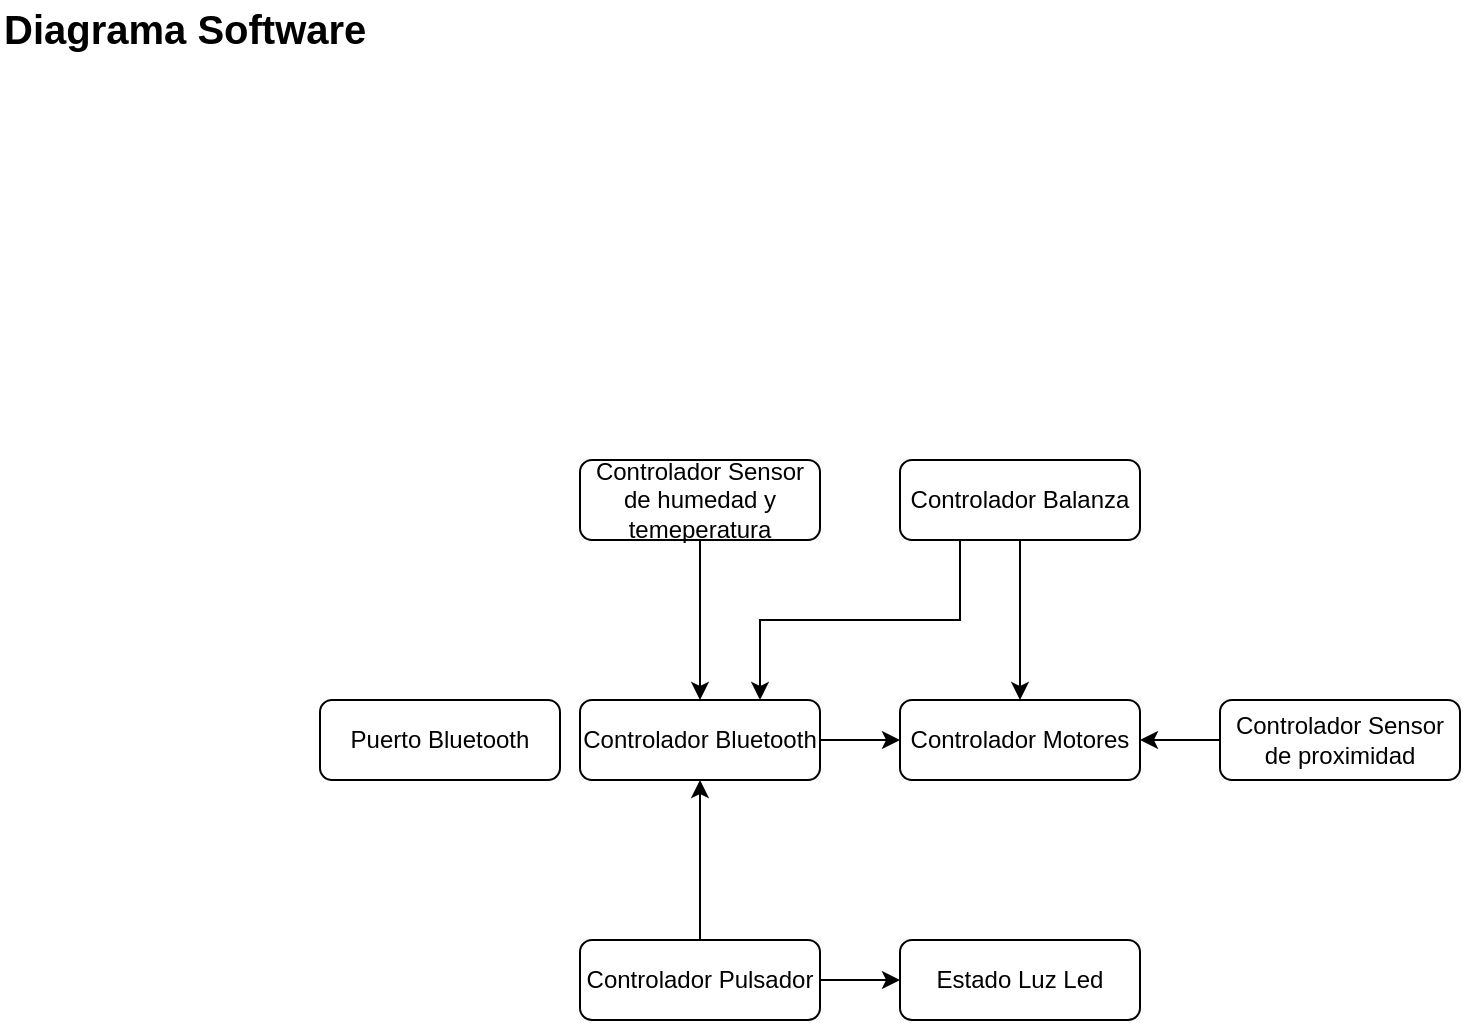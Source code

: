 <mxfile version="10.6.8" type="device"><diagram id="HATcN9iNYo2sIUN5zzX2" name="Página-1"><mxGraphModel dx="1074" dy="484" grid="1" gridSize="10" guides="1" tooltips="1" connect="1" arrows="1" fold="1" page="1" pageScale="1" pageWidth="827" pageHeight="1169" math="0" shadow="0"><root><mxCell id="0"/><mxCell id="1" parent="0"/><mxCell id="ciuTdQTVXY5eTaxED4Si-30" value="Diagrama Software" style="text;html=1;resizable=0;points=[];autosize=1;align=left;verticalAlign=top;spacingTop=-4;fontSize=20;fontStyle=1" parent="1" vertex="1"><mxGeometry x="10" y="10" width="190" height="30" as="geometry"/></mxCell><mxCell id="PvWiB-ow_6Wo4g3hvNpm-22" style="edgeStyle=orthogonalEdgeStyle;rounded=0;orthogonalLoop=1;jettySize=auto;html=1;exitX=1;exitY=0.5;exitDx=0;exitDy=0;entryX=0;entryY=0.5;entryDx=0;entryDy=0;startArrow=none;startFill=0;" parent="1" source="PvWiB-ow_6Wo4g3hvNpm-3" edge="1"><mxGeometry relative="1" as="geometry"><mxPoint x="460" y="380" as="targetPoint"/></mxGeometry></mxCell><mxCell id="PvWiB-ow_6Wo4g3hvNpm-3" value="Controlador Bluetooth" style="rounded=1;whiteSpace=wrap;html=1;" parent="1" vertex="1"><mxGeometry x="300" y="360" width="120" height="40" as="geometry"/></mxCell><mxCell id="PvWiB-ow_6Wo4g3hvNpm-7" style="edgeStyle=orthogonalEdgeStyle;rounded=0;orthogonalLoop=1;jettySize=auto;html=1;exitX=0.5;exitY=0;exitDx=0;exitDy=0;entryX=0.5;entryY=1;entryDx=0;entryDy=0;" parent="1" source="PvWiB-ow_6Wo4g3hvNpm-4" target="PvWiB-ow_6Wo4g3hvNpm-3" edge="1"><mxGeometry relative="1" as="geometry"/></mxCell><mxCell id="PvWiB-ow_6Wo4g3hvNpm-27" style="edgeStyle=orthogonalEdgeStyle;rounded=0;orthogonalLoop=1;jettySize=auto;html=1;exitX=1;exitY=0.5;exitDx=0;exitDy=0;entryX=0;entryY=0.5;entryDx=0;entryDy=0;startArrow=none;startFill=0;" parent="1" source="PvWiB-ow_6Wo4g3hvNpm-4" target="PvWiB-ow_6Wo4g3hvNpm-5" edge="1"><mxGeometry relative="1" as="geometry"/></mxCell><mxCell id="PvWiB-ow_6Wo4g3hvNpm-4" value="Controlador Pulsador" style="rounded=1;whiteSpace=wrap;html=1;" parent="1" vertex="1"><mxGeometry x="300" y="480" width="120" height="40" as="geometry"/></mxCell><mxCell id="PvWiB-ow_6Wo4g3hvNpm-5" value="Estado Luz Led" style="rounded=1;whiteSpace=wrap;html=1;" parent="1" vertex="1"><mxGeometry x="460" y="480" width="120" height="40" as="geometry"/></mxCell><mxCell id="PvWiB-ow_6Wo4g3hvNpm-8" value="Controlador Motores" style="rounded=1;whiteSpace=wrap;html=1;" parent="1" vertex="1"><mxGeometry x="460" y="360" width="120" height="40" as="geometry"/></mxCell><mxCell id="zyixuMx8e9CJjsjMPeml-2" style="edgeStyle=orthogonalEdgeStyle;rounded=0;orthogonalLoop=1;jettySize=auto;html=1;exitX=0.25;exitY=1;exitDx=0;exitDy=0;entryX=0.75;entryY=0;entryDx=0;entryDy=0;" edge="1" parent="1" source="PvWiB-ow_6Wo4g3hvNpm-12" target="PvWiB-ow_6Wo4g3hvNpm-3"><mxGeometry relative="1" as="geometry"/></mxCell><mxCell id="zyixuMx8e9CJjsjMPeml-3" style="edgeStyle=orthogonalEdgeStyle;rounded=0;orthogonalLoop=1;jettySize=auto;html=1;exitX=0.5;exitY=1;exitDx=0;exitDy=0;entryX=0.5;entryY=0;entryDx=0;entryDy=0;" edge="1" parent="1" source="PvWiB-ow_6Wo4g3hvNpm-12" target="PvWiB-ow_6Wo4g3hvNpm-8"><mxGeometry relative="1" as="geometry"/></mxCell><mxCell id="PvWiB-ow_6Wo4g3hvNpm-12" value="Controlador Balanza" style="rounded=1;whiteSpace=wrap;html=1;" parent="1" vertex="1"><mxGeometry x="460" y="240" width="120" height="40" as="geometry"/></mxCell><mxCell id="PvWiB-ow_6Wo4g3hvNpm-26" style="edgeStyle=orthogonalEdgeStyle;rounded=0;orthogonalLoop=1;jettySize=auto;html=1;exitX=0.5;exitY=1;exitDx=0;exitDy=0;entryX=0.5;entryY=0;entryDx=0;entryDy=0;startArrow=none;startFill=0;" parent="1" source="PvWiB-ow_6Wo4g3hvNpm-25" target="PvWiB-ow_6Wo4g3hvNpm-3" edge="1"><mxGeometry relative="1" as="geometry"/></mxCell><mxCell id="PvWiB-ow_6Wo4g3hvNpm-25" value="Controlador Sensor de humedad y temeperatura" style="rounded=1;whiteSpace=wrap;html=1;" parent="1" vertex="1"><mxGeometry x="300" y="240" width="120" height="40" as="geometry"/></mxCell><mxCell id="zyixuMx8e9CJjsjMPeml-4" style="edgeStyle=orthogonalEdgeStyle;rounded=0;orthogonalLoop=1;jettySize=auto;html=1;exitX=0;exitY=0.5;exitDx=0;exitDy=0;entryX=1;entryY=0.5;entryDx=0;entryDy=0;" edge="1" parent="1" source="PvWiB-ow_6Wo4g3hvNpm-28" target="PvWiB-ow_6Wo4g3hvNpm-8"><mxGeometry relative="1" as="geometry"/></mxCell><mxCell id="PvWiB-ow_6Wo4g3hvNpm-28" value="Controlador Sensor de proximidad" style="rounded=1;whiteSpace=wrap;html=1;" parent="1" vertex="1"><mxGeometry x="620" y="360" width="120" height="40" as="geometry"/></mxCell><mxCell id="zyixuMx8e9CJjsjMPeml-1" value="Puerto Bluetooth" style="rounded=1;whiteSpace=wrap;html=1;" vertex="1" parent="1"><mxGeometry x="170" y="360" width="120" height="40" as="geometry"/></mxCell></root></mxGraphModel></diagram></mxfile>